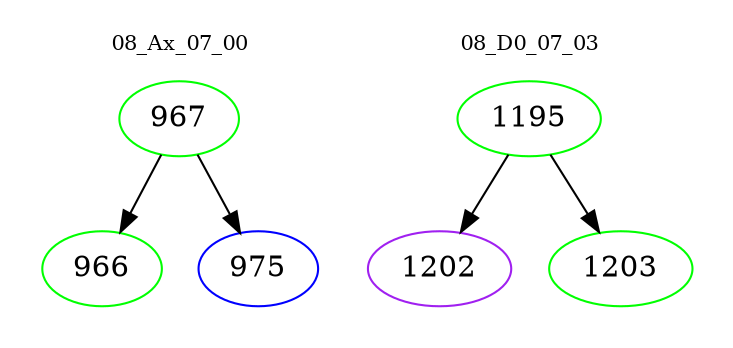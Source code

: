 digraph{
subgraph cluster_0 {
color = white
label = "08_Ax_07_00";
fontsize=10;
T0_967 [label="967", color="green"]
T0_967 -> T0_966 [color="black"]
T0_966 [label="966", color="green"]
T0_967 -> T0_975 [color="black"]
T0_975 [label="975", color="blue"]
}
subgraph cluster_1 {
color = white
label = "08_D0_07_03";
fontsize=10;
T1_1195 [label="1195", color="green"]
T1_1195 -> T1_1202 [color="black"]
T1_1202 [label="1202", color="purple"]
T1_1195 -> T1_1203 [color="black"]
T1_1203 [label="1203", color="green"]
}
}

